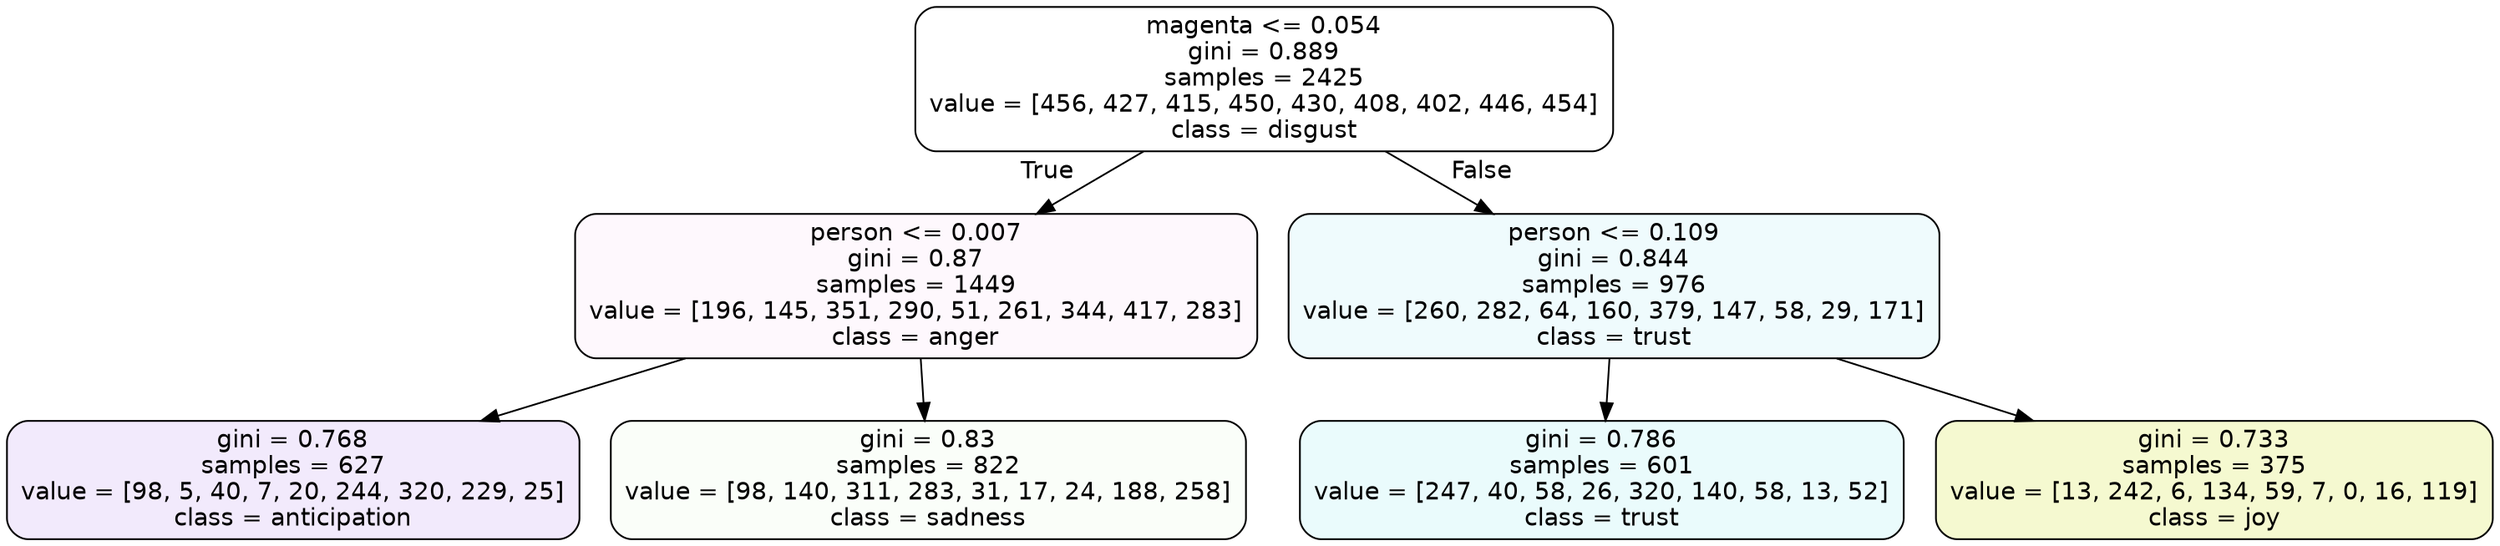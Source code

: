 digraph Tree {
node [shape=box, style="filled, rounded", color="black", fontname=helvetica] ;
edge [fontname=helvetica] ;
0 [label="magenta <= 0.054\ngini = 0.889\nsamples = 2425\nvalue = [456, 427, 415, 450, 430, 408, 402, 446, 454]\nclass = disgust", fillcolor="#e5813900"] ;
1 [label="person <= 0.007\ngini = 0.87\nsamples = 1449\nvalue = [196, 145, 351, 290, 51, 261, 344, 417, 283]\nclass = anger", fillcolor="#e539d708"] ;
0 -> 1 [labeldistance=2.5, labelangle=45, headlabel="True"] ;
2 [label="gini = 0.768\nsamples = 627\nvalue = [98, 5, 40, 7, 20, 244, 320, 229, 25]\nclass = anticipation", fillcolor="#8139e51a"] ;
1 -> 2 ;
3 [label="gini = 0.83\nsamples = 822\nvalue = [98, 140, 311, 283, 31, 17, 24, 188, 258]\nclass = sadness", fillcolor="#64e53907"] ;
1 -> 3 ;
4 [label="person <= 0.109\ngini = 0.844\nsamples = 976\nvalue = [260, 282, 64, 160, 379, 147, 58, 29, 171]\nclass = trust", fillcolor="#39d7e514"] ;
0 -> 4 [labeldistance=2.5, labelangle=-45, headlabel="False"] ;
5 [label="gini = 0.786\nsamples = 601\nvalue = [247, 40, 58, 26, 320, 140, 58, 13, 52]\nclass = trust", fillcolor="#39d7e51a"] ;
4 -> 5 ;
6 [label="gini = 0.733\nsamples = 375\nvalue = [13, 242, 6, 134, 59, 7, 0, 16, 119]\nclass = joy", fillcolor="#d7e5393c"] ;
4 -> 6 ;
}